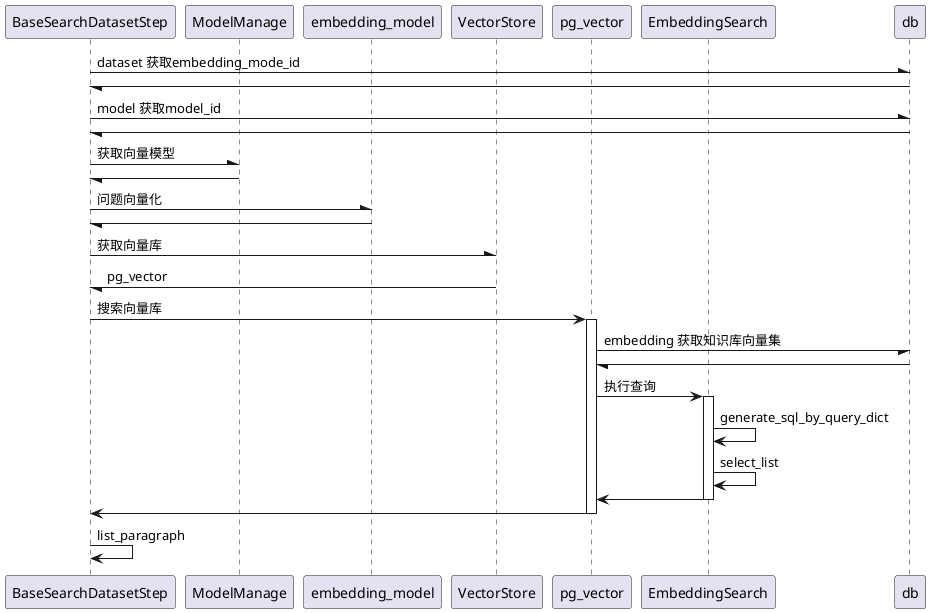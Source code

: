 @startuml
'https://plantuml.com/sequence-diagram

participant BaseSearchDatasetStep
participant ModelManage
participant embedding_model
participant VectorStore
participant pg_vector
participant EmbeddingSearch
participant db


BaseSearchDatasetStep -\ db: dataset 获取embedding_mode_id
BaseSearchDatasetStep \- db:
BaseSearchDatasetStep -\ db: model 获取model_id
BaseSearchDatasetStep \- db:
BaseSearchDatasetStep -\ ModelManage: 获取向量模型
BaseSearchDatasetStep \- ModelManage:
BaseSearchDatasetStep -\ embedding_model: 问题向量化
BaseSearchDatasetStep \- embedding_model:
BaseSearchDatasetStep -\ VectorStore: 获取向量库
BaseSearchDatasetStep \- VectorStore: pg_vector
BaseSearchDatasetStep -> pg_vector: 搜索向量库
activate pg_vector
pg_vector -/ db: embedding 获取知识库向量集
pg_vector \- db:
pg_vector -> EmbeddingSearch: 执行查询
activate EmbeddingSearch
EmbeddingSearch -> EmbeddingSearch: generate_sql_by_query_dict
EmbeddingSearch -> EmbeddingSearch: select_list
pg_vector <- EmbeddingSearch:
deactivate EmbeddingSearch
BaseSearchDatasetStep <- pg_vector:
deactivate pg_vector
BaseSearchDatasetStep -> BaseSearchDatasetStep: list_paragraph



@enduml
